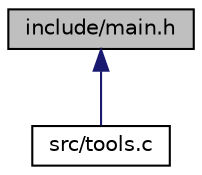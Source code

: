 digraph "include/main.h"
{
 // LATEX_PDF_SIZE
  edge [fontname="Helvetica",fontsize="10",labelfontname="Helvetica",labelfontsize="10"];
  node [fontname="Helvetica",fontsize="10",shape=record];
  Node1 [label="include/main.h",height=0.2,width=0.4,color="black", fillcolor="grey75", style="filled", fontcolor="black",tooltip="Cabecera que contiene las declaraciones de funciones y variables globales para el manejo de señales y..."];
  Node1 -> Node2 [dir="back",color="midnightblue",fontsize="10",style="solid",fontname="Helvetica"];
  Node2 [label="src/tools.c",height=0.2,width=0.4,color="black", fillcolor="white", style="filled",URL="$tools_8c.html",tooltip="Implementación de funciones de herramientas y utilidades."];
}
